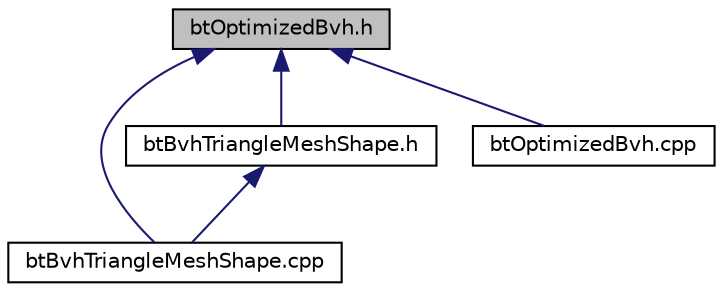 digraph G
{
  edge [fontname="Helvetica",fontsize="10",labelfontname="Helvetica",labelfontsize="10"];
  node [fontname="Helvetica",fontsize="10",shape=record];
  Node1 [label="btOptimizedBvh.h",height=0.2,width=0.4,color="black", fillcolor="grey75", style="filled" fontcolor="black"];
  Node1 -> Node2 [dir="back",color="midnightblue",fontsize="10",style="solid",fontname="Helvetica"];
  Node2 [label="btBvhTriangleMeshShape.cpp",height=0.2,width=0.4,color="black", fillcolor="white", style="filled",URL="$btBvhTriangleMeshShape_8cpp.html"];
  Node1 -> Node3 [dir="back",color="midnightblue",fontsize="10",style="solid",fontname="Helvetica"];
  Node3 [label="btBvhTriangleMeshShape.h",height=0.2,width=0.4,color="black", fillcolor="white", style="filled",URL="$btBvhTriangleMeshShape_8h.html"];
  Node3 -> Node2 [dir="back",color="midnightblue",fontsize="10",style="solid",fontname="Helvetica"];
  Node1 -> Node4 [dir="back",color="midnightblue",fontsize="10",style="solid",fontname="Helvetica"];
  Node4 [label="btOptimizedBvh.cpp",height=0.2,width=0.4,color="black", fillcolor="white", style="filled",URL="$btOptimizedBvh_8cpp.html"];
}
